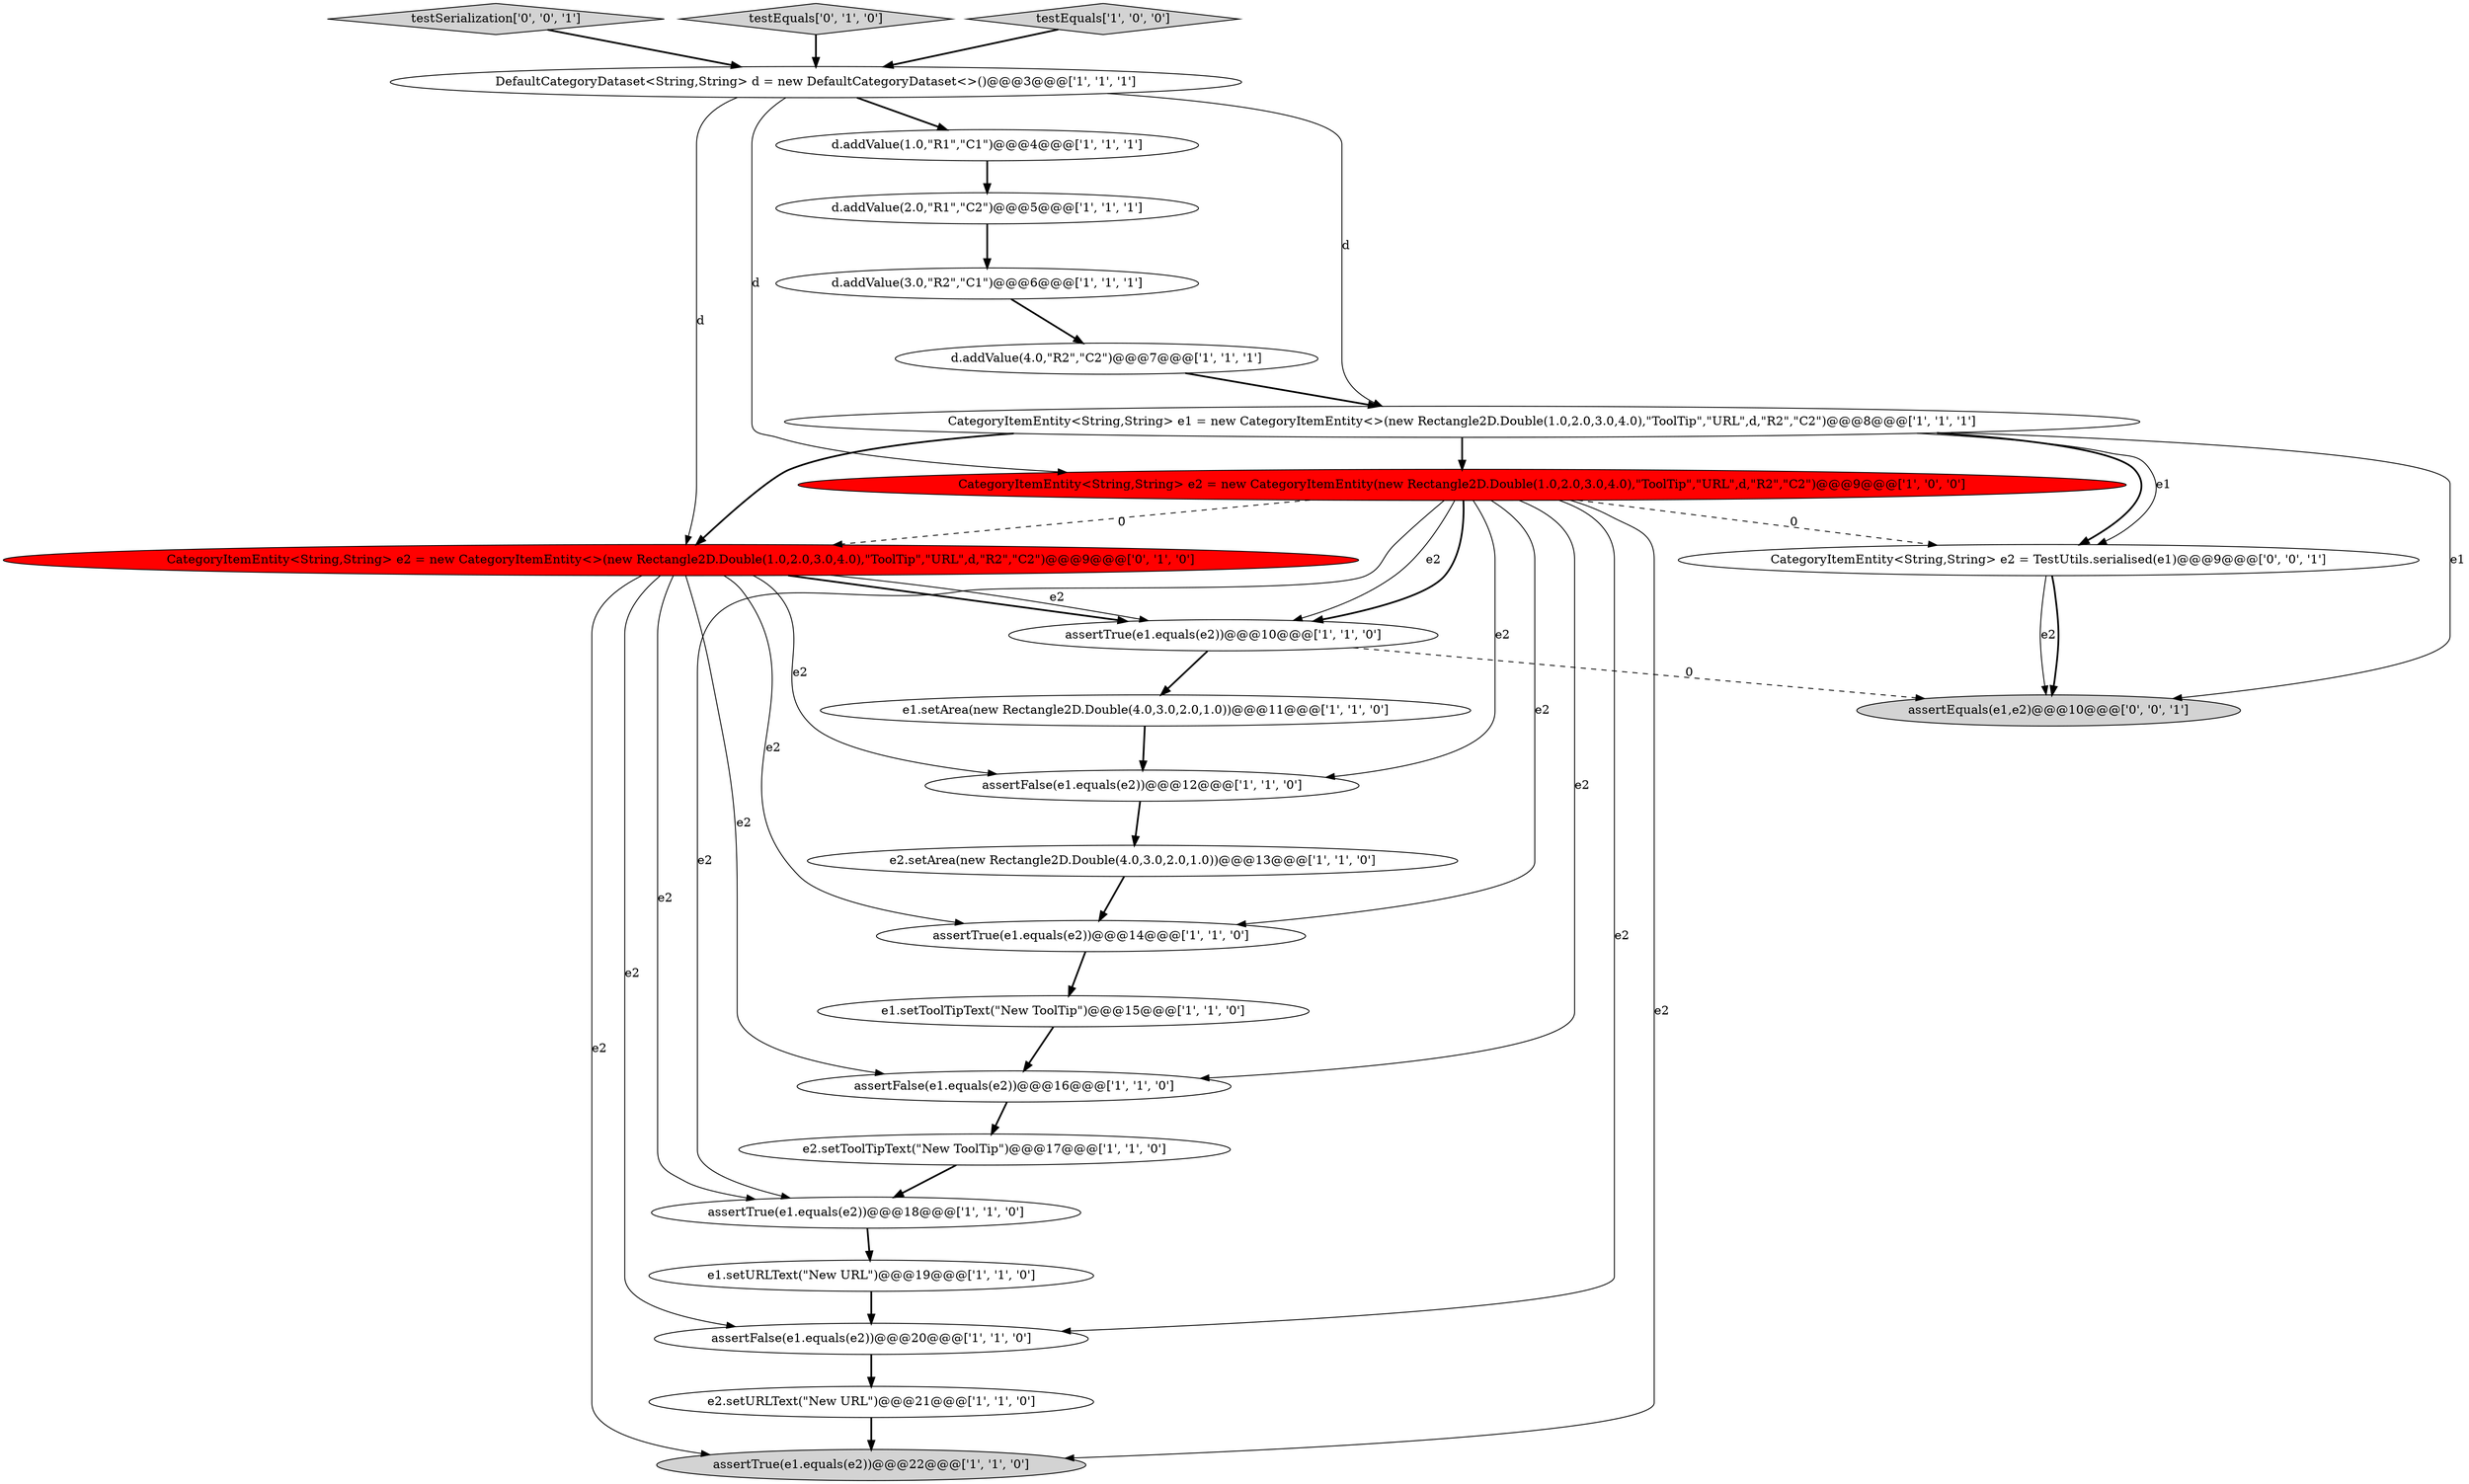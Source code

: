 digraph {
8 [style = filled, label = "assertFalse(e1.equals(e2))@@@16@@@['1', '1', '0']", fillcolor = white, shape = ellipse image = "AAA0AAABBB1BBB"];
21 [style = filled, label = "CategoryItemEntity<String,String> e2 = new CategoryItemEntity<>(new Rectangle2D.Double(1.0,2.0,3.0,4.0),\"ToolTip\",\"URL\",d,\"R2\",\"C2\")@@@9@@@['0', '1', '0']", fillcolor = red, shape = ellipse image = "AAA1AAABBB2BBB"];
6 [style = filled, label = "e1.setToolTipText(\"New ToolTip\")@@@15@@@['1', '1', '0']", fillcolor = white, shape = ellipse image = "AAA0AAABBB1BBB"];
5 [style = filled, label = "d.addValue(1.0,\"R1\",\"C1\")@@@4@@@['1', '1', '1']", fillcolor = white, shape = ellipse image = "AAA0AAABBB1BBB"];
23 [style = filled, label = "testSerialization['0', '0', '1']", fillcolor = lightgray, shape = diamond image = "AAA0AAABBB3BBB"];
17 [style = filled, label = "d.addValue(4.0,\"R2\",\"C2\")@@@7@@@['1', '1', '1']", fillcolor = white, shape = ellipse image = "AAA0AAABBB1BBB"];
2 [style = filled, label = "assertFalse(e1.equals(e2))@@@20@@@['1', '1', '0']", fillcolor = white, shape = ellipse image = "AAA0AAABBB1BBB"];
13 [style = filled, label = "e2.setURLText(\"New URL\")@@@21@@@['1', '1', '0']", fillcolor = white, shape = ellipse image = "AAA0AAABBB1BBB"];
0 [style = filled, label = "assertTrue(e1.equals(e2))@@@18@@@['1', '1', '0']", fillcolor = white, shape = ellipse image = "AAA0AAABBB1BBB"];
22 [style = filled, label = "testEquals['0', '1', '0']", fillcolor = lightgray, shape = diamond image = "AAA0AAABBB2BBB"];
4 [style = filled, label = "DefaultCategoryDataset<String,String> d = new DefaultCategoryDataset<>()@@@3@@@['1', '1', '1']", fillcolor = white, shape = ellipse image = "AAA0AAABBB1BBB"];
1 [style = filled, label = "e1.setURLText(\"New URL\")@@@19@@@['1', '1', '0']", fillcolor = white, shape = ellipse image = "AAA0AAABBB1BBB"];
16 [style = filled, label = "d.addValue(3.0,\"R2\",\"C1\")@@@6@@@['1', '1', '1']", fillcolor = white, shape = ellipse image = "AAA0AAABBB1BBB"];
25 [style = filled, label = "assertEquals(e1,e2)@@@10@@@['0', '0', '1']", fillcolor = lightgray, shape = ellipse image = "AAA0AAABBB3BBB"];
24 [style = filled, label = "CategoryItemEntity<String,String> e2 = TestUtils.serialised(e1)@@@9@@@['0', '0', '1']", fillcolor = white, shape = ellipse image = "AAA0AAABBB3BBB"];
10 [style = filled, label = "assertTrue(e1.equals(e2))@@@10@@@['1', '1', '0']", fillcolor = white, shape = ellipse image = "AAA0AAABBB1BBB"];
9 [style = filled, label = "assertTrue(e1.equals(e2))@@@22@@@['1', '1', '0']", fillcolor = lightgray, shape = ellipse image = "AAA0AAABBB1BBB"];
19 [style = filled, label = "e1.setArea(new Rectangle2D.Double(4.0,3.0,2.0,1.0))@@@11@@@['1', '1', '0']", fillcolor = white, shape = ellipse image = "AAA0AAABBB1BBB"];
7 [style = filled, label = "e2.setArea(new Rectangle2D.Double(4.0,3.0,2.0,1.0))@@@13@@@['1', '1', '0']", fillcolor = white, shape = ellipse image = "AAA0AAABBB1BBB"];
12 [style = filled, label = "testEquals['1', '0', '0']", fillcolor = lightgray, shape = diamond image = "AAA0AAABBB1BBB"];
3 [style = filled, label = "CategoryItemEntity<String,String> e2 = new CategoryItemEntity(new Rectangle2D.Double(1.0,2.0,3.0,4.0),\"ToolTip\",\"URL\",d,\"R2\",\"C2\")@@@9@@@['1', '0', '0']", fillcolor = red, shape = ellipse image = "AAA1AAABBB1BBB"];
18 [style = filled, label = "CategoryItemEntity<String,String> e1 = new CategoryItemEntity<>(new Rectangle2D.Double(1.0,2.0,3.0,4.0),\"ToolTip\",\"URL\",d,\"R2\",\"C2\")@@@8@@@['1', '1', '1']", fillcolor = white, shape = ellipse image = "AAA0AAABBB1BBB"];
14 [style = filled, label = "e2.setToolTipText(\"New ToolTip\")@@@17@@@['1', '1', '0']", fillcolor = white, shape = ellipse image = "AAA0AAABBB1BBB"];
11 [style = filled, label = "assertFalse(e1.equals(e2))@@@12@@@['1', '1', '0']", fillcolor = white, shape = ellipse image = "AAA0AAABBB1BBB"];
20 [style = filled, label = "assertTrue(e1.equals(e2))@@@14@@@['1', '1', '0']", fillcolor = white, shape = ellipse image = "AAA0AAABBB1BBB"];
15 [style = filled, label = "d.addValue(2.0,\"R1\",\"C2\")@@@5@@@['1', '1', '1']", fillcolor = white, shape = ellipse image = "AAA0AAABBB1BBB"];
21->9 [style = solid, label="e2"];
21->10 [style = bold, label=""];
18->3 [style = bold, label=""];
18->24 [style = bold, label=""];
21->8 [style = solid, label="e2"];
3->21 [style = dashed, label="0"];
3->2 [style = solid, label="e2"];
21->10 [style = solid, label="e2"];
3->9 [style = solid, label="e2"];
24->25 [style = solid, label="e2"];
10->19 [style = bold, label=""];
3->24 [style = dashed, label="0"];
21->20 [style = solid, label="e2"];
23->4 [style = bold, label=""];
8->14 [style = bold, label=""];
5->15 [style = bold, label=""];
19->11 [style = bold, label=""];
4->21 [style = solid, label="d"];
16->17 [style = bold, label=""];
7->20 [style = bold, label=""];
20->6 [style = bold, label=""];
15->16 [style = bold, label=""];
4->18 [style = solid, label="d"];
3->10 [style = solid, label="e2"];
21->0 [style = solid, label="e2"];
3->11 [style = solid, label="e2"];
2->13 [style = bold, label=""];
22->4 [style = bold, label=""];
3->10 [style = bold, label=""];
3->0 [style = solid, label="e2"];
21->2 [style = solid, label="e2"];
14->0 [style = bold, label=""];
12->4 [style = bold, label=""];
21->11 [style = solid, label="e2"];
0->1 [style = bold, label=""];
24->25 [style = bold, label=""];
17->18 [style = bold, label=""];
6->8 [style = bold, label=""];
3->20 [style = solid, label="e2"];
18->25 [style = solid, label="e1"];
4->3 [style = solid, label="d"];
3->8 [style = solid, label="e2"];
1->2 [style = bold, label=""];
13->9 [style = bold, label=""];
18->21 [style = bold, label=""];
18->24 [style = solid, label="e1"];
4->5 [style = bold, label=""];
10->25 [style = dashed, label="0"];
11->7 [style = bold, label=""];
}
